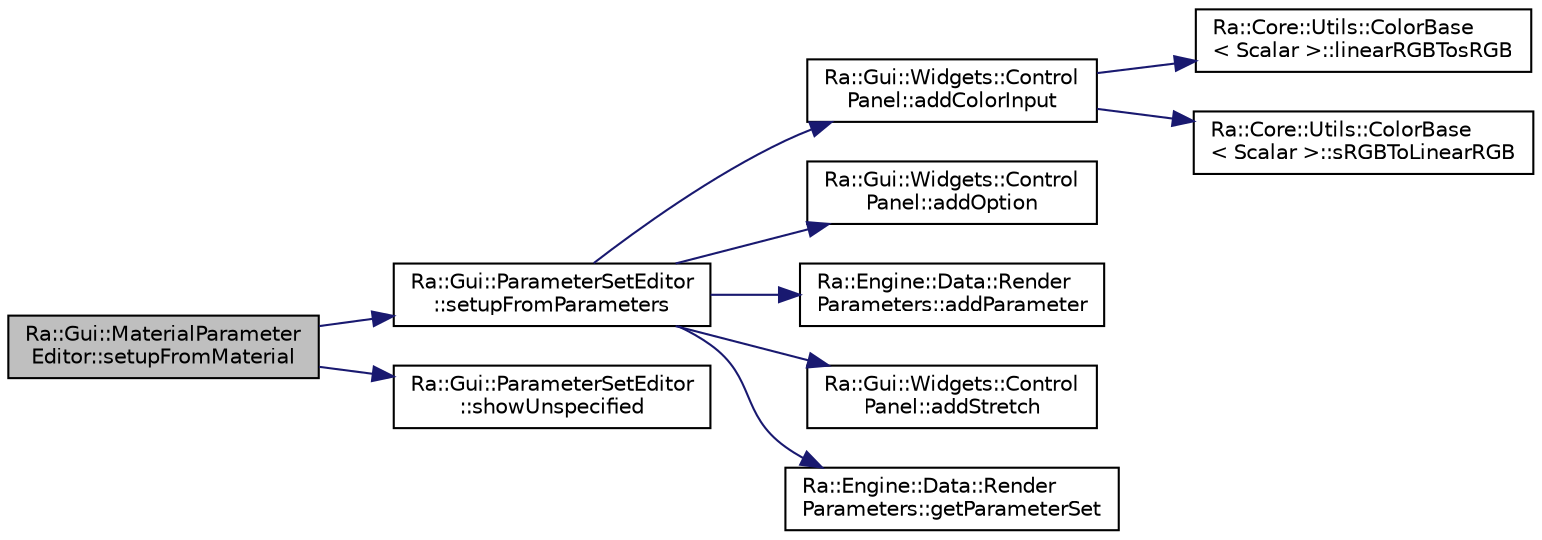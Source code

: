 digraph "Ra::Gui::MaterialParameterEditor::setupFromMaterial"
{
 // INTERACTIVE_SVG=YES
 // LATEX_PDF_SIZE
  edge [fontname="Helvetica",fontsize="10",labelfontname="Helvetica",labelfontsize="10"];
  node [fontname="Helvetica",fontsize="10",shape=record];
  rankdir="LR";
  Node1 [label="Ra::Gui::MaterialParameter\lEditor::setupFromMaterial",height=0.2,width=0.4,color="black", fillcolor="grey75", style="filled", fontcolor="black",tooltip=" "];
  Node1 -> Node2 [color="midnightblue",fontsize="10",style="solid",fontname="Helvetica"];
  Node2 [label="Ra::Gui::ParameterSetEditor\l::setupFromParameters",height=0.2,width=0.4,color="black", fillcolor="white", style="filled",URL="$classRa_1_1Gui_1_1ParameterSetEditor.html#ab9d18d7b290d3ada273516c162280451",tooltip="Update the different UI element with the given renderParameter, using the given constraints."];
  Node2 -> Node3 [color="midnightblue",fontsize="10",style="solid",fontname="Helvetica"];
  Node3 [label="Ra::Gui::Widgets::Control\lPanel::addColorInput",height=0.2,width=0.4,color="black", fillcolor="white", style="filled",URL="$classRa_1_1Gui_1_1Widgets_1_1ControlPanel.html#a069d97f67440a9a48918bd2fcfeb7580",tooltip=" "];
  Node3 -> Node4 [color="midnightblue",fontsize="10",style="solid",fontname="Helvetica"];
  Node4 [label="Ra::Core::Utils::ColorBase\l\< Scalar \>::linearRGBTosRGB",height=0.2,width=0.4,color="black", fillcolor="white", style="filled",URL="$classRa_1_1Core_1_1Utils_1_1ColorBase.html#a2a69bad748649d27a7b04eaed0d358e7",tooltip="convert the color expressed in linear RGB color space to sRGB"];
  Node3 -> Node5 [color="midnightblue",fontsize="10",style="solid",fontname="Helvetica"];
  Node5 [label="Ra::Core::Utils::ColorBase\l\< Scalar \>::sRGBToLinearRGB",height=0.2,width=0.4,color="black", fillcolor="white", style="filled",URL="$classRa_1_1Core_1_1Utils_1_1ColorBase.html#a1a40d28bf57c428ea99ed917894f836f",tooltip="convert the color expressed in sRGB color space to linear RGB"];
  Node2 -> Node6 [color="midnightblue",fontsize="10",style="solid",fontname="Helvetica"];
  Node6 [label="Ra::Gui::Widgets::Control\lPanel::addOption",height=0.2,width=0.4,color="black", fillcolor="white", style="filled",URL="$classRa_1_1Gui_1_1Widgets_1_1ControlPanel.html#aa9ae434e3034a51a2d7fd196551a5edb",tooltip=" "];
  Node2 -> Node7 [color="midnightblue",fontsize="10",style="solid",fontname="Helvetica"];
  Node7 [label="Ra::Engine::Data::Render\lParameters::addParameter",height=0.2,width=0.4,color="black", fillcolor="white", style="filled",URL="$classRa_1_1Engine_1_1Data_1_1RenderParameters.html#a5016e83a8e248b8c990f8ae90643f32b",tooltip=" "];
  Node2 -> Node8 [color="midnightblue",fontsize="10",style="solid",fontname="Helvetica"];
  Node8 [label="Ra::Gui::Widgets::Control\lPanel::addStretch",height=0.2,width=0.4,color="black", fillcolor="white", style="filled",URL="$classRa_1_1Gui_1_1Widgets_1_1ControlPanel.html#ac0b05ce960061203216eb79d7f79d14d",tooltip=" "];
  Node2 -> Node9 [color="midnightblue",fontsize="10",style="solid",fontname="Helvetica"];
  Node9 [label="Ra::Engine::Data::Render\lParameters::getParameterSet",height=0.2,width=0.4,color="black", fillcolor="white", style="filled",URL="$classRa_1_1Engine_1_1Data_1_1RenderParameters.html#ad2431f0c9840840f19ad95ec68d900e8",tooltip=" "];
  Node1 -> Node10 [color="midnightblue",fontsize="10",style="solid",fontname="Helvetica"];
  Node10 [label="Ra::Gui::ParameterSetEditor\l::showUnspecified",height=0.2,width=0.4,color="black", fillcolor="white", style="filled",URL="$classRa_1_1Gui_1_1ParameterSetEditor.html#ab2c692612c3266567c0d796ad7139f5b",tooltip=" "];
}
